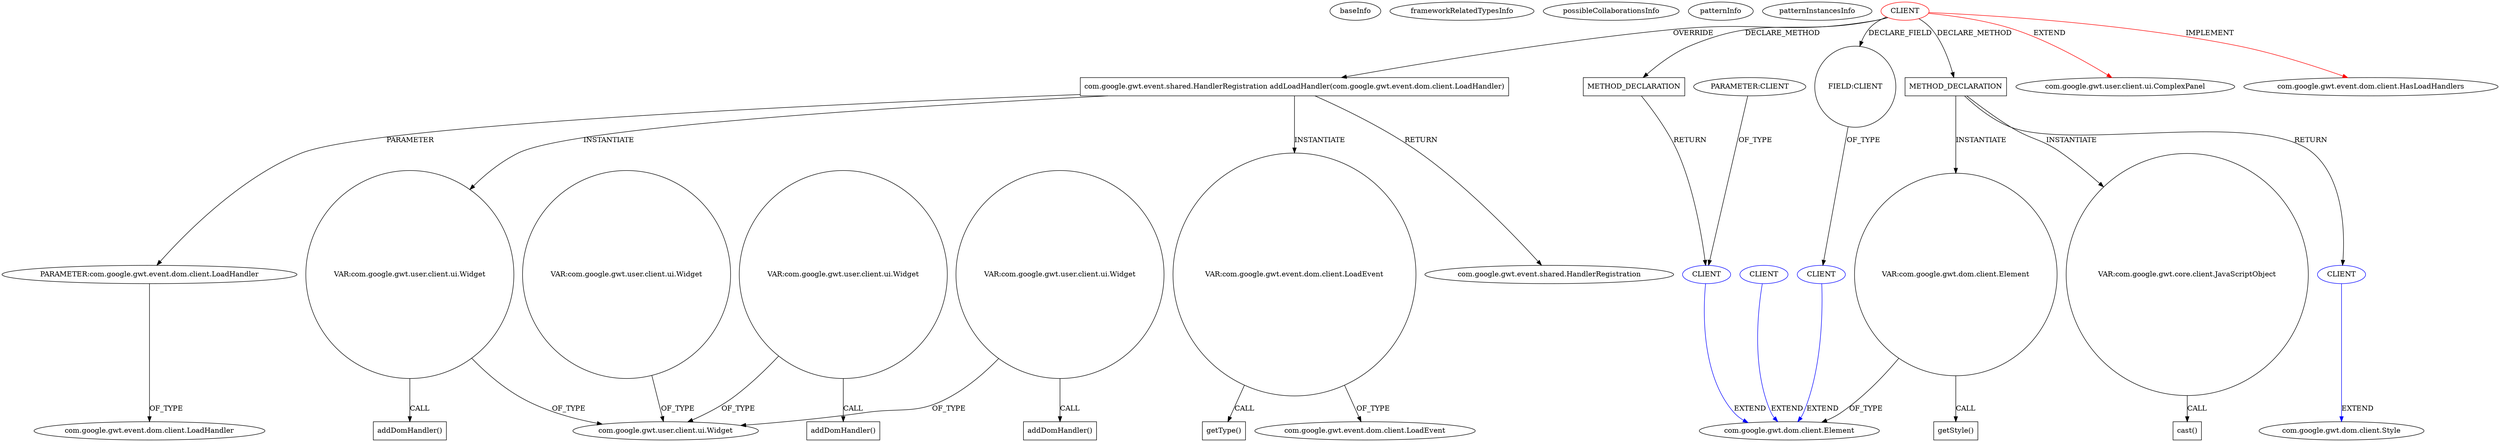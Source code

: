 digraph {
baseInfo[graphId=1547,category="pattern",isAnonymous=false,possibleRelation=true]
frameworkRelatedTypesInfo[0="com.google.gwt.event.dom.client.HasLoadHandlers",1="com.google.gwt.user.client.ui.ComplexPanel"]
possibleCollaborationsInfo[0="1547~FIELD_TYPE_DECLARATION-~com.google.gwt.event.dom.client.HasLoadHandlers com.google.gwt.user.client.ui.ComplexPanel ~com.google.gwt.dom.client.Element ~false~false",1="1547~PARAMETER_TYPE_DECLARATION-RETURN_TYPE_DECLARATION-CLIENT_METHOD_DECLARATION-~com.google.gwt.event.dom.client.HasLoadHandlers com.google.gwt.user.client.ui.ComplexPanel ~com.google.gwt.dom.client.Element ~false~false",2="1547~RETURN_TYPE_DECLARATION-CLIENT_METHOD_DECLARATION-~com.google.gwt.event.dom.client.HasLoadHandlers com.google.gwt.user.client.ui.ComplexPanel ~com.google.gwt.dom.client.Style ~false~false"]
patternInfo[frequency=3.0,patternRootClient=0]
patternInstancesInfo[0="mguiral-GwtSvgLib~/mguiral-GwtSvgLib/GwtSvgLib-master/src/gwt/html5/svg/client/user/ui/SVGGraphicalWidget.java~SVGGraphicalWidget~3974",1="mguiral-GwtSvgLib~/mguiral-GwtSvgLib/GwtSvgLib-master/src/gwt/html5/svg/client/user/ui/SVGWidget.java~SVGWidget~3992",2="mguiral-GwtSvgLib~/mguiral-GwtSvgLib/GwtSvgLib-master/src/gwt/html5/svg/client/user/ui/SVGSwitchWidget.java~SVGSwitchWidget~4001"]
42[label="PARAMETER:com.google.gwt.event.dom.client.LoadHandler",vertexType="PARAMETER_DECLARATION",isFrameworkType=false]
43[label="com.google.gwt.event.dom.client.LoadHandler",vertexType="FRAMEWORK_INTERFACE_TYPE",isFrameworkType=false]
40[label="com.google.gwt.event.shared.HandlerRegistration addLoadHandler(com.google.gwt.event.dom.client.LoadHandler)",vertexType="OVERRIDING_METHOD_DECLARATION",isFrameworkType=false,shape=box]
0[label="CLIENT",vertexType="ROOT_CLIENT_CLASS_DECLARATION",isFrameworkType=false,color=red]
7[label="FIELD:CLIENT",vertexType="FIELD_DECLARATION",isFrameworkType=false,shape=circle]
44[label="VAR:com.google.gwt.user.client.ui.Widget",vertexType="VARIABLE_EXPRESION",isFrameworkType=false,shape=circle]
1[label="com.google.gwt.user.client.ui.ComplexPanel",vertexType="FRAMEWORK_CLASS_TYPE",isFrameworkType=false]
47[label="VAR:com.google.gwt.event.dom.client.LoadEvent",vertexType="VARIABLE_EXPRESION",isFrameworkType=false,shape=circle]
48[label="getType()",vertexType="INSIDE_CALL",isFrameworkType=false,shape=box]
11[label="com.google.gwt.event.shared.HandlerRegistration",vertexType="FRAMEWORK_INTERFACE_TYPE",isFrameworkType=false]
49[label="com.google.gwt.event.dom.client.LoadEvent",vertexType="FRAMEWORK_CLASS_TYPE",isFrameworkType=false]
16[label="com.google.gwt.user.client.ui.Widget",vertexType="FRAMEWORK_CLASS_TYPE",isFrameworkType=false]
14[label="VAR:com.google.gwt.user.client.ui.Widget",vertexType="VARIABLE_EXPRESION",isFrameworkType=false,shape=circle]
34[label="VAR:com.google.gwt.user.client.ui.Widget",vertexType="VARIABLE_EXPRESION",isFrameworkType=false,shape=circle]
24[label="VAR:com.google.gwt.user.client.ui.Widget",vertexType="VARIABLE_EXPRESION",isFrameworkType=false,shape=circle]
8[label="CLIENT",vertexType="REFERENCE_CLIENT_CLASS_DECLARATION",isFrameworkType=false,color=blue]
9[label="com.google.gwt.dom.client.Element",vertexType="FRAMEWORK_CLASS_TYPE",isFrameworkType=false]
70[label="CLIENT",vertexType="REFERENCE_CLIENT_CLASS_DECLARATION",isFrameworkType=false,color=blue]
78[label="PARAMETER:CLIENT",vertexType="PARAMETER_DECLARATION",isFrameworkType=false]
64[label="CLIENT",vertexType="REFERENCE_CLIENT_CLASS_DECLARATION",isFrameworkType=false,color=blue]
60[label="VAR:com.google.gwt.dom.client.Element",vertexType="VARIABLE_EXPRESION",isFrameworkType=false,shape=circle]
61[label="getStyle()",vertexType="INSIDE_CALL",isFrameworkType=false,shape=box]
45[label="addDomHandler()",vertexType="INSIDE_CALL",isFrameworkType=false,shape=box]
15[label="addDomHandler()",vertexType="INSIDE_CALL",isFrameworkType=false,shape=box]
35[label="addDomHandler()",vertexType="INSIDE_CALL",isFrameworkType=false,shape=box]
2[label="com.google.gwt.event.dom.client.HasLoadHandlers",vertexType="FRAMEWORK_INTERFACE_TYPE",isFrameworkType=false]
54[label="METHOD_DECLARATION",vertexType="CLIENT_METHOD_DECLARATION",isFrameworkType=false,shape=box]
57[label="VAR:com.google.gwt.core.client.JavaScriptObject",vertexType="VARIABLE_EXPRESION",isFrameworkType=false,shape=circle]
58[label="cast()",vertexType="INSIDE_CALL",isFrameworkType=false,shape=box]
55[label="CLIENT",vertexType="REFERENCE_CLIENT_CLASS_DECLARATION",isFrameworkType=false,color=blue]
56[label="com.google.gwt.dom.client.Style",vertexType="FRAMEWORK_CLASS_TYPE",isFrameworkType=false]
69[label="METHOD_DECLARATION",vertexType="CLIENT_METHOD_DECLARATION",isFrameworkType=false,shape=box]
14->15[label="CALL"]
40->47[label="INSTANTIATE"]
44->45[label="CALL"]
55->56[label="EXTEND",color=blue]
40->11[label="RETURN"]
40->44[label="INSTANTIATE"]
54->60[label="INSTANTIATE"]
14->16[label="OF_TYPE"]
8->9[label="EXTEND",color=blue]
47->49[label="OF_TYPE"]
44->16[label="OF_TYPE"]
0->2[label="IMPLEMENT",color=red]
69->70[label="RETURN"]
57->58[label="CALL"]
54->55[label="RETURN"]
7->8[label="OF_TYPE"]
0->54[label="DECLARE_METHOD"]
60->9[label="OF_TYPE"]
0->40[label="OVERRIDE"]
78->70[label="OF_TYPE"]
34->35[label="CALL"]
60->61[label="CALL"]
0->7[label="DECLARE_FIELD"]
47->48[label="CALL"]
40->42[label="PARAMETER"]
42->43[label="OF_TYPE"]
24->16[label="OF_TYPE"]
70->9[label="EXTEND",color=blue]
34->16[label="OF_TYPE"]
54->57[label="INSTANTIATE"]
0->69[label="DECLARE_METHOD"]
64->9[label="EXTEND",color=blue]
0->1[label="EXTEND",color=red]
}
